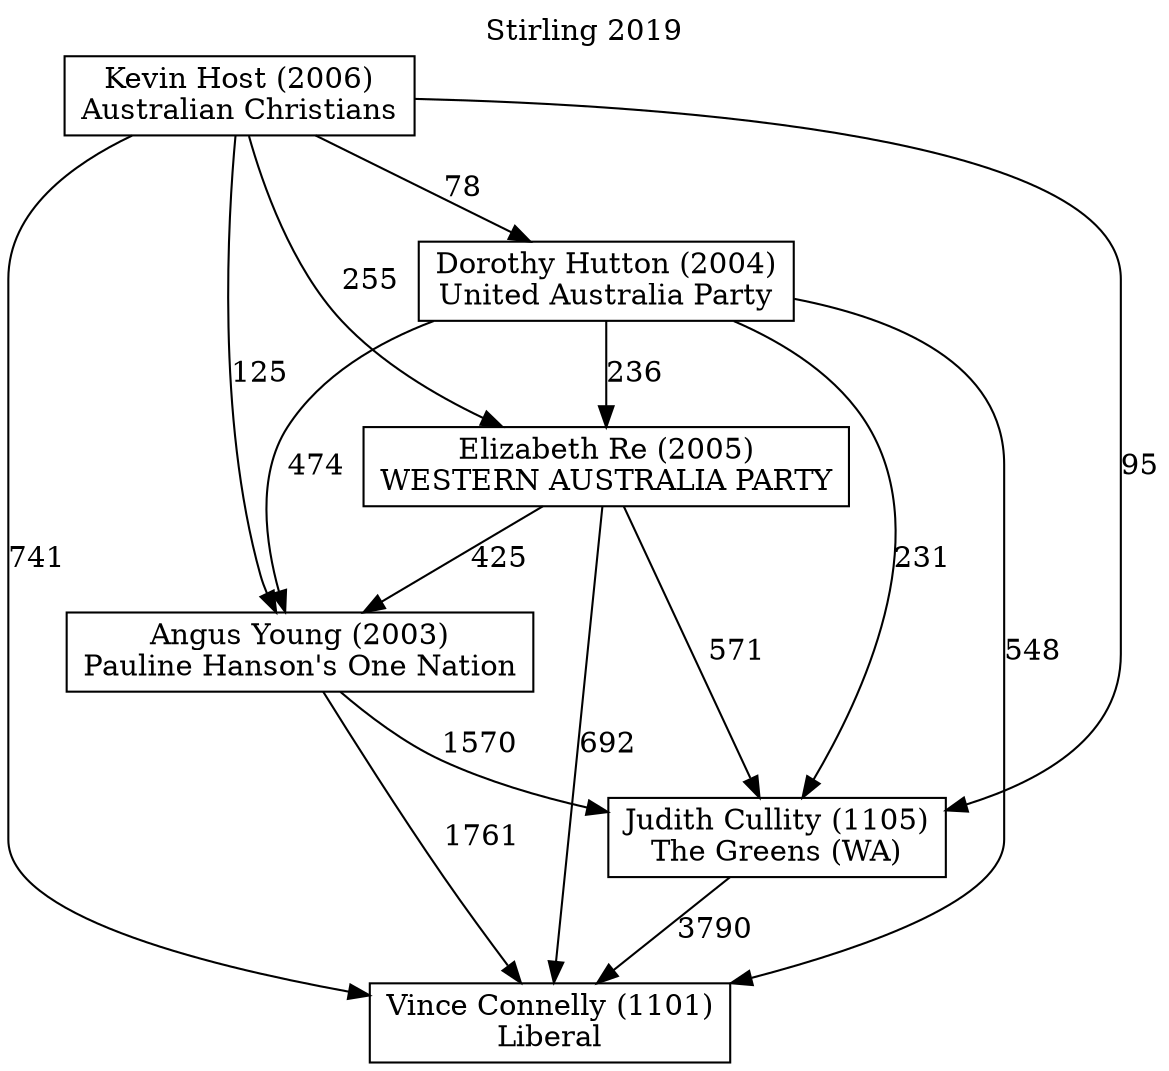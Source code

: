 // House preference flow
digraph "Vince Connelly (1101)_Stirling_2019" {
	graph [label="Stirling 2019" labelloc=t mclimit=10]
	node [shape=box]
	"Vince Connelly (1101)" [label="Vince Connelly (1101)
Liberal"]
	"Judith Cullity (1105)" [label="Judith Cullity (1105)
The Greens (WA)"]
	"Angus Young (2003)" [label="Angus Young (2003)
Pauline Hanson's One Nation"]
	"Elizabeth Re (2005)" [label="Elizabeth Re (2005)
WESTERN AUSTRALIA PARTY"]
	"Dorothy Hutton (2004)" [label="Dorothy Hutton (2004)
United Australia Party"]
	"Kevin Host (2006)" [label="Kevin Host (2006)
Australian Christians"]
	"Judith Cullity (1105)" -> "Vince Connelly (1101)" [label=3790]
	"Angus Young (2003)" -> "Judith Cullity (1105)" [label=1570]
	"Elizabeth Re (2005)" -> "Angus Young (2003)" [label=425]
	"Dorothy Hutton (2004)" -> "Elizabeth Re (2005)" [label=236]
	"Kevin Host (2006)" -> "Dorothy Hutton (2004)" [label=78]
	"Angus Young (2003)" -> "Vince Connelly (1101)" [label=1761]
	"Elizabeth Re (2005)" -> "Vince Connelly (1101)" [label=692]
	"Dorothy Hutton (2004)" -> "Vince Connelly (1101)" [label=548]
	"Kevin Host (2006)" -> "Vince Connelly (1101)" [label=741]
	"Kevin Host (2006)" -> "Elizabeth Re (2005)" [label=255]
	"Dorothy Hutton (2004)" -> "Angus Young (2003)" [label=474]
	"Kevin Host (2006)" -> "Angus Young (2003)" [label=125]
	"Elizabeth Re (2005)" -> "Judith Cullity (1105)" [label=571]
	"Dorothy Hutton (2004)" -> "Judith Cullity (1105)" [label=231]
	"Kevin Host (2006)" -> "Judith Cullity (1105)" [label=95]
}
